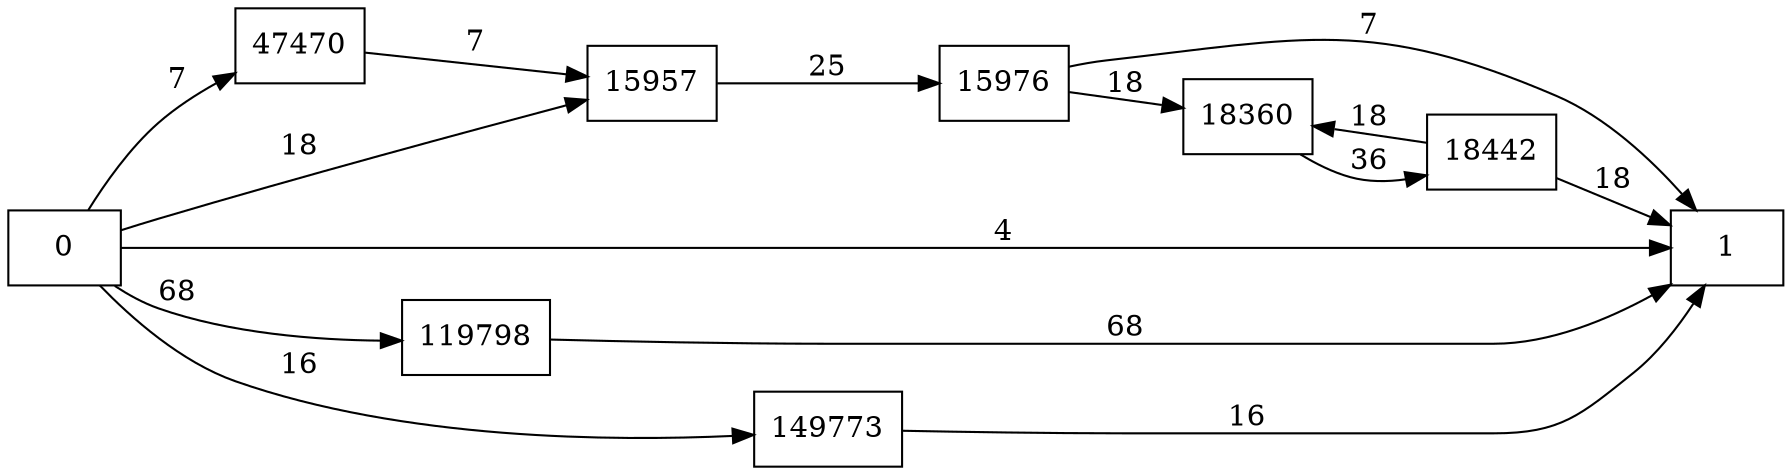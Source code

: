 digraph {
	graph [rankdir=LR]
	node [shape=rectangle]
	15957 -> 15976 [label=25]
	15976 -> 18360 [label=18]
	15976 -> 1 [label=7]
	18360 -> 18442 [label=36]
	18442 -> 18360 [label=18]
	18442 -> 1 [label=18]
	47470 -> 15957 [label=7]
	119798 -> 1 [label=68]
	149773 -> 1 [label=16]
	0 -> 15957 [label=18]
	0 -> 47470 [label=7]
	0 -> 1 [label=4]
	0 -> 119798 [label=68]
	0 -> 149773 [label=16]
}
